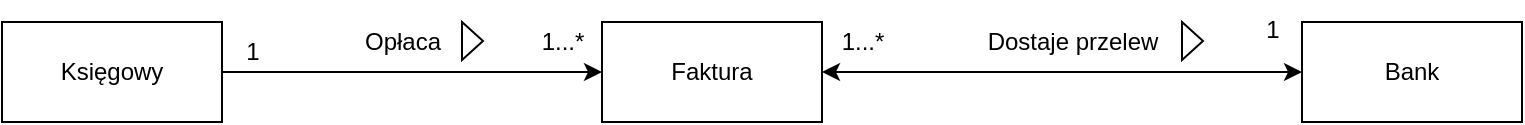 <mxfile version="26.2.9">
  <diagram name="Strona-1" id="Kb87idiKRJ-02W1zOXVP">
    <mxGraphModel dx="707" dy="817" grid="1" gridSize="10" guides="1" tooltips="1" connect="1" arrows="1" fold="1" page="1" pageScale="1" pageWidth="827" pageHeight="1169" math="0" shadow="0">
      <root>
        <mxCell id="0" />
        <mxCell id="1" parent="0" />
        <mxCell id="HGjmFFyR2o30FeORBPOs-6" style="edgeStyle=orthogonalEdgeStyle;rounded=0;orthogonalLoop=1;jettySize=auto;html=1;entryX=0;entryY=0.5;entryDx=0;entryDy=0;" edge="1" parent="1" source="HGjmFFyR2o30FeORBPOs-1" target="HGjmFFyR2o30FeORBPOs-3">
          <mxGeometry relative="1" as="geometry" />
        </mxCell>
        <mxCell id="HGjmFFyR2o30FeORBPOs-1" value="Księgowy" style="html=1;whiteSpace=wrap;" vertex="1" parent="1">
          <mxGeometry x="40" y="320" width="110" height="50" as="geometry" />
        </mxCell>
        <mxCell id="HGjmFFyR2o30FeORBPOs-7" style="edgeStyle=orthogonalEdgeStyle;rounded=0;orthogonalLoop=1;jettySize=auto;html=1;entryX=0;entryY=0.5;entryDx=0;entryDy=0;startArrow=classic;startFill=1;" edge="1" parent="1" source="HGjmFFyR2o30FeORBPOs-3" target="HGjmFFyR2o30FeORBPOs-4">
          <mxGeometry relative="1" as="geometry" />
        </mxCell>
        <mxCell id="HGjmFFyR2o30FeORBPOs-3" value="Faktura" style="html=1;whiteSpace=wrap;" vertex="1" parent="1">
          <mxGeometry x="340" y="320" width="110" height="50" as="geometry" />
        </mxCell>
        <mxCell id="HGjmFFyR2o30FeORBPOs-4" value="Bank" style="html=1;whiteSpace=wrap;" vertex="1" parent="1">
          <mxGeometry x="690" y="320" width="110" height="50" as="geometry" />
        </mxCell>
        <mxCell id="HGjmFFyR2o30FeORBPOs-8" value="" style="triangle;whiteSpace=wrap;html=1;fillColor=light-dark(#FFFFFF,#FFFFFF);fillStyle=solid;rotation=0;" vertex="1" parent="1">
          <mxGeometry x="270" y="320" width="10.5" height="19" as="geometry" />
        </mxCell>
        <mxCell id="HGjmFFyR2o30FeORBPOs-9" value="Opłaca" style="text;html=1;align=center;verticalAlign=middle;resizable=0;points=[];autosize=1;strokeColor=none;fillColor=none;" vertex="1" parent="1">
          <mxGeometry x="210" y="314.5" width="60" height="30" as="geometry" />
        </mxCell>
        <mxCell id="HGjmFFyR2o30FeORBPOs-10" value="1" style="text;html=1;align=center;verticalAlign=middle;resizable=0;points=[];autosize=1;strokeColor=none;fillColor=none;" vertex="1" parent="1">
          <mxGeometry x="150" y="320" width="30" height="30" as="geometry" />
        </mxCell>
        <mxCell id="HGjmFFyR2o30FeORBPOs-11" value="1...*" style="text;html=1;align=center;verticalAlign=middle;resizable=0;points=[];autosize=1;strokeColor=none;fillColor=none;" vertex="1" parent="1">
          <mxGeometry x="300" y="314.5" width="40" height="30" as="geometry" />
        </mxCell>
        <mxCell id="HGjmFFyR2o30FeORBPOs-12" value="1" style="text;html=1;align=center;verticalAlign=middle;resizable=0;points=[];autosize=1;strokeColor=none;fillColor=none;" vertex="1" parent="1">
          <mxGeometry x="660" y="309" width="30" height="30" as="geometry" />
        </mxCell>
        <mxCell id="HGjmFFyR2o30FeORBPOs-13" value="1...*" style="text;html=1;align=center;verticalAlign=middle;resizable=0;points=[];autosize=1;strokeColor=none;fillColor=none;" vertex="1" parent="1">
          <mxGeometry x="450" y="314.5" width="40" height="30" as="geometry" />
        </mxCell>
        <mxCell id="HGjmFFyR2o30FeORBPOs-14" value="" style="triangle;whiteSpace=wrap;html=1;fillColor=light-dark(#FFFFFF,#FFFFFF);fillStyle=solid;rotation=0;" vertex="1" parent="1">
          <mxGeometry x="630" y="320" width="10.5" height="19" as="geometry" />
        </mxCell>
        <mxCell id="HGjmFFyR2o30FeORBPOs-15" value="Dostaje przelew" style="text;html=1;align=center;verticalAlign=middle;resizable=0;points=[];autosize=1;strokeColor=none;fillColor=none;" vertex="1" parent="1">
          <mxGeometry x="520" y="314.5" width="110" height="30" as="geometry" />
        </mxCell>
      </root>
    </mxGraphModel>
  </diagram>
</mxfile>
